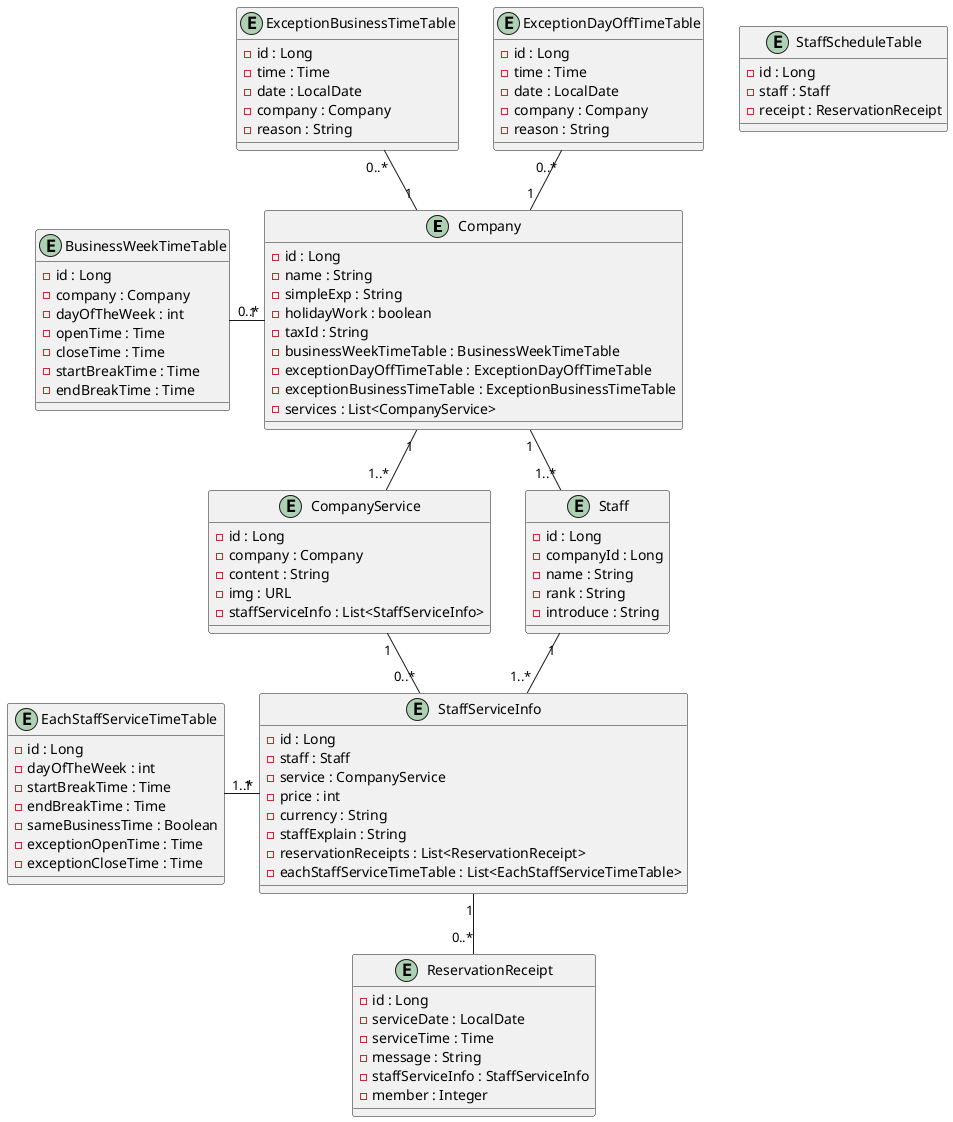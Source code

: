 @startuml
entity Company {
    - id : Long
    - name : String
    - simpleExp : String
    - holidayWork : boolean
    - taxId : String
    - businessWeekTimeTable : BusinessWeekTimeTable
    - exceptionDayOffTimeTable : ExceptionDayOffTimeTable
    - exceptionBusinessTimeTable : ExceptionBusinessTimeTable
    - services : List<CompanyService>
}
entity CompanyService {
    - id : Long
    - company : Company
    - content : String
    - img : URL
    - staffServiceInfo : List<StaffServiceInfo>
}

entity Staff {
    - id : Long
    - companyId : Long
    - name : String
    - rank : String
    - introduce : String
}

entity BusinessWeekTimeTable {
    - id : Long
    - company : Company
    - dayOfTheWeek : int
    - openTime : Time
    - closeTime : Time
    - startBreakTime : Time
    - endBreakTime : Time
}

entity ExceptionDayOffTimeTable {
    - id : Long
    - time : Time
    - date : LocalDate
    - company : Company
    - reason : String
}

entity ExceptionBusinessTimeTable {
    - id : Long
    - time : Time
    - date : LocalDate
    - company : Company
    - reason : String
}

entity StaffServiceInfo {
    - id : Long
    - staff : Staff
    - service : CompanyService
    - price : int
    - currency : String
    - staffExplain : String
    - reservationReceipts : List<ReservationReceipt>
    - eachStaffServiceTimeTable : List<EachStaffServiceTimeTable>
}

entity EachStaffServiceTimeTable {
    - id : Long
    - dayOfTheWeek : int
    - startBreakTime : Time
    - endBreakTime : Time
    - sameBusinessTime : Boolean
    - exceptionOpenTime : Time
    - exceptionCloseTime : Time
}

entity ReservationReceipt {
    - id : Long
    - serviceDate : LocalDate
    - serviceTime : Time
    - message : String
    - staffServiceInfo : StaffServiceInfo
    - member : Integer
}

entity StaffScheduleTable {
    - id : Long
    - staff : Staff
    - receipt : ReservationReceipt
}

CompanyService "1" -- "0..*" StaffServiceInfo
StaffServiceInfo "1" -- "0..*" ReservationReceipt
Staff "1" -- "1..*" StaffServiceInfo

Company "1" -left- "0..*" BusinessWeekTimeTable
Company "1" -up- "0..*" ExceptionDayOffTimeTable
Company "1" -up- "0..*" ExceptionBusinessTimeTable
Company "1" -- "1..*" Staff
Company "1" -- "1..*" CompanyService

StaffServiceInfo "1" -left- "1..*" EachStaffServiceTimeTable
@enduml